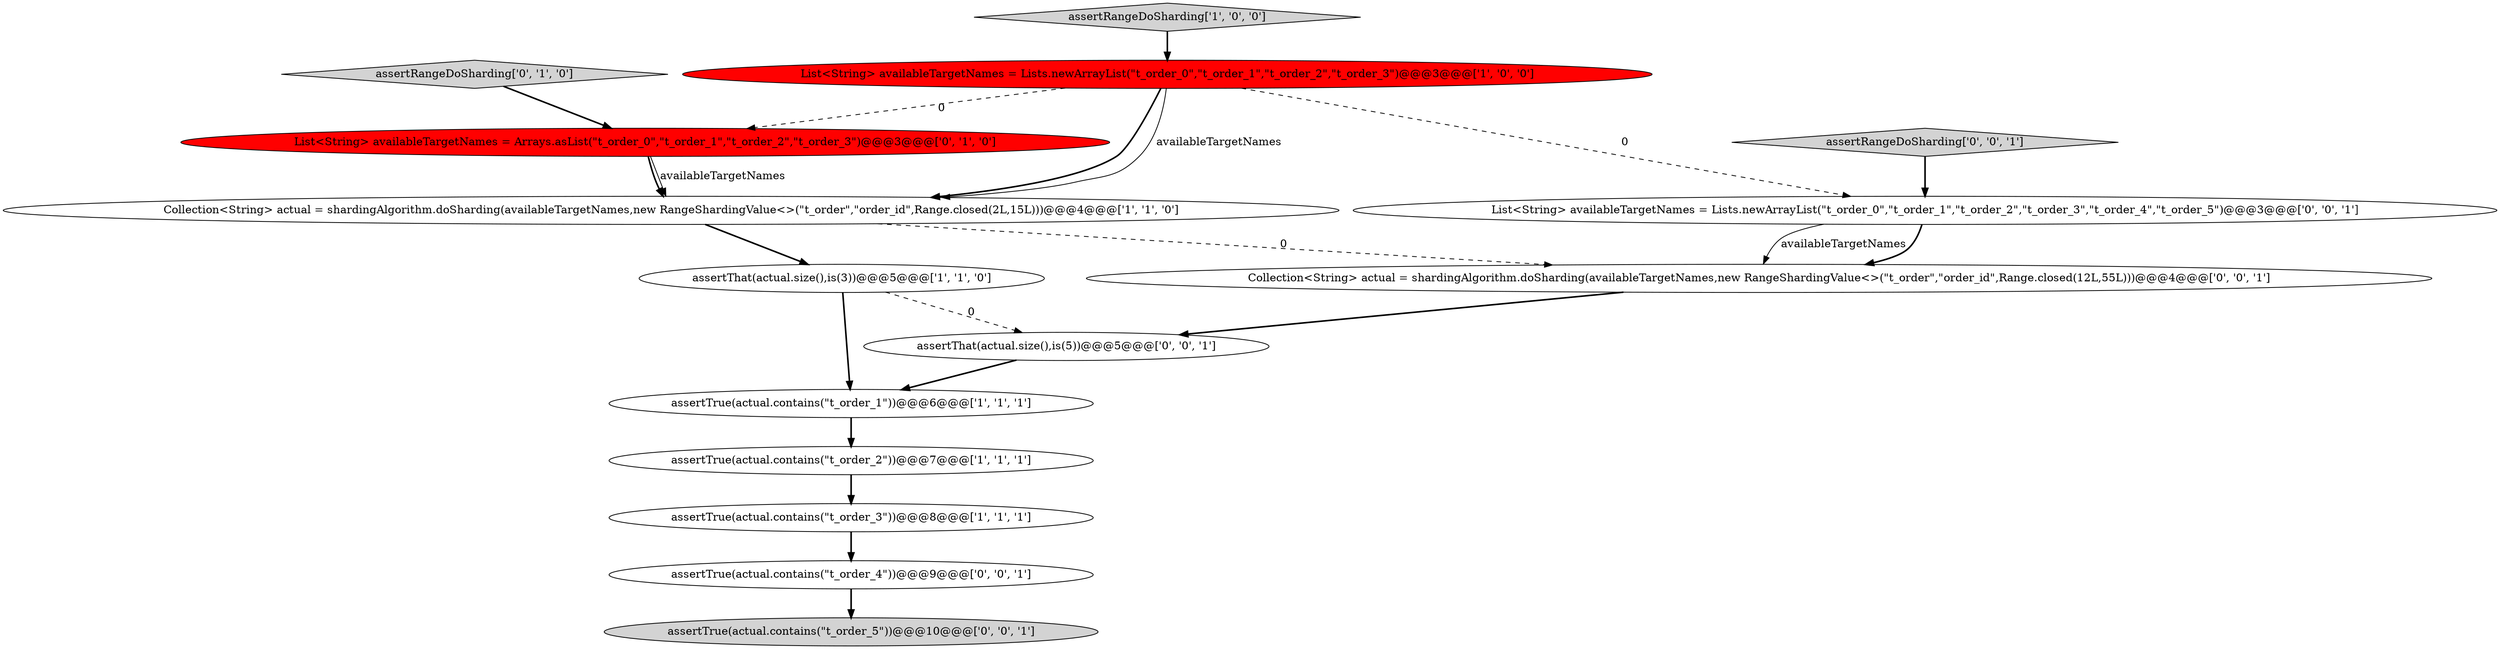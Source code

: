digraph {
10 [style = filled, label = "assertTrue(actual.contains(\"t_order_4\"))@@@9@@@['0', '0', '1']", fillcolor = white, shape = ellipse image = "AAA0AAABBB3BBB"];
7 [style = filled, label = "List<String> availableTargetNames = Arrays.asList(\"t_order_0\",\"t_order_1\",\"t_order_2\",\"t_order_3\")@@@3@@@['0', '1', '0']", fillcolor = red, shape = ellipse image = "AAA1AAABBB2BBB"];
4 [style = filled, label = "assertTrue(actual.contains(\"t_order_2\"))@@@7@@@['1', '1', '1']", fillcolor = white, shape = ellipse image = "AAA0AAABBB1BBB"];
0 [style = filled, label = "assertRangeDoSharding['1', '0', '0']", fillcolor = lightgray, shape = diamond image = "AAA0AAABBB1BBB"];
6 [style = filled, label = "Collection<String> actual = shardingAlgorithm.doSharding(availableTargetNames,new RangeShardingValue<>(\"t_order\",\"order_id\",Range.closed(2L,15L)))@@@4@@@['1', '1', '0']", fillcolor = white, shape = ellipse image = "AAA0AAABBB1BBB"];
3 [style = filled, label = "assertTrue(actual.contains(\"t_order_1\"))@@@6@@@['1', '1', '1']", fillcolor = white, shape = ellipse image = "AAA0AAABBB1BBB"];
1 [style = filled, label = "List<String> availableTargetNames = Lists.newArrayList(\"t_order_0\",\"t_order_1\",\"t_order_2\",\"t_order_3\")@@@3@@@['1', '0', '0']", fillcolor = red, shape = ellipse image = "AAA1AAABBB1BBB"];
14 [style = filled, label = "List<String> availableTargetNames = Lists.newArrayList(\"t_order_0\",\"t_order_1\",\"t_order_2\",\"t_order_3\",\"t_order_4\",\"t_order_5\")@@@3@@@['0', '0', '1']", fillcolor = white, shape = ellipse image = "AAA0AAABBB3BBB"];
12 [style = filled, label = "Collection<String> actual = shardingAlgorithm.doSharding(availableTargetNames,new RangeShardingValue<>(\"t_order\",\"order_id\",Range.closed(12L,55L)))@@@4@@@['0', '0', '1']", fillcolor = white, shape = ellipse image = "AAA0AAABBB3BBB"];
5 [style = filled, label = "assertTrue(actual.contains(\"t_order_3\"))@@@8@@@['1', '1', '1']", fillcolor = white, shape = ellipse image = "AAA0AAABBB1BBB"];
13 [style = filled, label = "assertRangeDoSharding['0', '0', '1']", fillcolor = lightgray, shape = diamond image = "AAA0AAABBB3BBB"];
2 [style = filled, label = "assertThat(actual.size(),is(3))@@@5@@@['1', '1', '0']", fillcolor = white, shape = ellipse image = "AAA0AAABBB1BBB"];
8 [style = filled, label = "assertRangeDoSharding['0', '1', '0']", fillcolor = lightgray, shape = diamond image = "AAA0AAABBB2BBB"];
9 [style = filled, label = "assertThat(actual.size(),is(5))@@@5@@@['0', '0', '1']", fillcolor = white, shape = ellipse image = "AAA0AAABBB3BBB"];
11 [style = filled, label = "assertTrue(actual.contains(\"t_order_5\"))@@@10@@@['0', '0', '1']", fillcolor = lightgray, shape = ellipse image = "AAA0AAABBB3BBB"];
5->10 [style = bold, label=""];
1->14 [style = dashed, label="0"];
2->3 [style = bold, label=""];
12->9 [style = bold, label=""];
3->4 [style = bold, label=""];
8->7 [style = bold, label=""];
6->12 [style = dashed, label="0"];
6->2 [style = bold, label=""];
1->6 [style = bold, label=""];
14->12 [style = solid, label="availableTargetNames"];
2->9 [style = dashed, label="0"];
0->1 [style = bold, label=""];
14->12 [style = bold, label=""];
1->6 [style = solid, label="availableTargetNames"];
7->6 [style = bold, label=""];
9->3 [style = bold, label=""];
1->7 [style = dashed, label="0"];
4->5 [style = bold, label=""];
13->14 [style = bold, label=""];
7->6 [style = solid, label="availableTargetNames"];
10->11 [style = bold, label=""];
}
